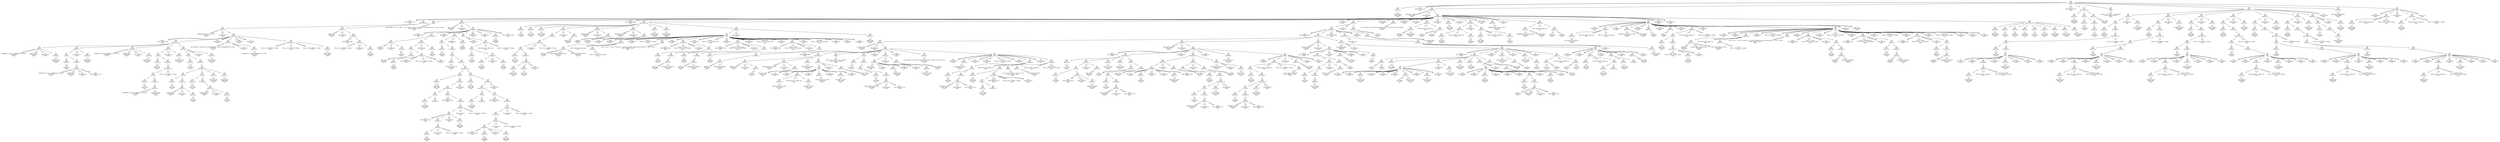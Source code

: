 
digraph astgraph {
  node [shape=none, fontsize=10, fontname="Courier", height=.1];
  ranksep=.3;
  edge [arrowsize=.5]

node0 [ label="stmt\nNone\nStatement" ]
node1 [ label="stmt\nNone\nIdentifier" ]
node2 [ label="#standardsql\nToken.Name\nToken" ]
node3 [ label="WITH\nToken.Keyword.CTE\nToken" ]
node4 [ label="stmt\nNone\nIdentifier" ]
node5 [ label="typentenure_agengender\nToken.Name\nToken" ]
node6 [ label="AS\nToken.Keyword\nToken" ]
node7 [ label="stmt\nNone\nParenthesis" ]
node8 [ label="WITH\nToken.Keyword.CTE\nToken" ]
node9 [ label="stmt\nNone\nIdentifierList" ]
node10 [ label="stmt\nNone\nIdentifier" ]
node11 [ label="engagement_service_euc_daily\nToken.Name\nToken" ]
node12 [ label="AS\nToken.Keyword\nToken" ]
node13 [ label="stmt\nNone\nParenthesis" ]
node14 [ label="SELECT\nToken.Keyword.DML\nToken" ]
node15 [ label="stmt\nNone\nIdentifierList" ]
node16 [ label="stmt\nNone\nIdentifier" ]
node17 [ label="engagement_service_engagementusercredits\nToken.Name\nToken" ]
node18 [ label="payload_uuid\nToken.Name\nToken" ]
node19 [ label="AS\nToken.Keyword\nToken" ]
node20 [ label="stmt\nNone\nIdentifier" ]
node21 [ label="payload_uuid\nToken.Name\nToken" ]
node22 [ label="stmt\nNone\nIdentifier" ]
node23 [ label="stmt\nNone\nFunction" ]
node24 [ label="stmt\nNone\nIdentifier" ]
node25 [ label="CAST\nToken.Name\nToken" ]
node26 [ label="stmt\nNone\nParenthesis" ]
node27 [ label="stmt\nNone\nIdentifier" ]
node28 [ label="engagement_service_engagementusercredits\nToken.Name\nToken" ]
node29 [ label="payload_date\nToken.Name\nToken" ]
node30 [ label="AS\nToken.Keyword\nToken" ]
node31 [ label="DATE\nToken.Name.Builtin\nToken" ]
node32 [ label="AS\nToken.Keyword\nToken" ]
node33 [ label="stmt\nNone\nIdentifier" ]
node34 [ label="payload_date\nToken.Name\nToken" ]
node35 [ label="stmt\nNone\nIdentifier" ]
node36 [ label="engagement_service_engagementusercredits\nToken.Name\nToken" ]
node37 [ label="payload_type\nToken.Name\nToken" ]
node38 [ label="AS\nToken.Keyword\nToken" ]
node39 [ label="stmt\nNone\nIdentifier" ]
node40 [ label="payload_type\nToken.Name\nToken" ]
node41 [ label="stmt\nNone\nIdentifier" ]
node42 [ label="stmt\nNone\nFunction" ]
node43 [ label="stmt\nNone\nIdentifier" ]
node44 [ label="COALESCE\nToken.Name\nToken" ]
node45 [ label="stmt\nNone\nParenthesis" ]
node46 [ label="stmt\nNone\nIdentifierList" ]
node47 [ label="stmt\nNone\nFunction" ]
node48 [ label="stmt\nNone\nIdentifier" ]
node49 [ label="max\nToken.Name\nToken" ]
node50 [ label="stmt\nNone\nParenthesis" ]
node51 [ label="stmt\nNone\nIdentifier" ]
node52 [ label="engagement_service_engagementusercredits\nToken.Name\nToken" ]
node53 [ label="payload_earned\nToken.Name\nToken" ]
node54 [ label="0\nToken.Literal.Number.Integer\nToken" ]
node55 [ label="AS\nToken.Keyword\nToken" ]
node56 [ label="stmt\nNone\nIdentifier" ]
node57 [ label="payload_earned\nToken.Name\nToken" ]
node58 [ label="stmt\nNone\nIdentifier" ]
node59 [ label="stmt\nNone\nFunction" ]
node60 [ label="stmt\nNone\nIdentifier" ]
node61 [ label="concat\nToken.Name\nToken" ]
node62 [ label="stmt\nNone\nParenthesis" ]
node63 [ label="stmt\nNone\nIdentifierList" ]
node64 [ label="stmt\nNone\nFunction" ]
node65 [ label="stmt\nNone\nIdentifier" ]
node66 [ label="cast\nToken.Name\nToken" ]
node67 [ label="stmt\nNone\nParenthesis" ]
node68 [ label="stmt\nNone\nIdentifier" ]
node69 [ label="payload_date\nToken.Name\nToken" ]
node70 [ label="as\nToken.Keyword\nToken" ]
node71 [ label="stmt\nNone\nIdentifier" ]
node72 [ label="string\nToken.Name\nToken" ]
node73 [ label="stmt\nNone\nFunction" ]
node74 [ label="stmt\nNone\nIdentifier" ]
node75 [ label="cast\nToken.Name\nToken" ]
node76 [ label="stmt\nNone\nParenthesis" ]
node77 [ label="stmt\nNone\nIdentifier" ]
node78 [ label="payload_earned\nToken.Name\nToken" ]
node79 [ label="as\nToken.Keyword\nToken" ]
node80 [ label="stmt\nNone\nIdentifier" ]
node81 [ label="string\nToken.Name\nToken" ]
node82 [ label="stmt\nNone\nIdentifier" ]
node83 [ label="payload_type\nToken.Name\nToken" ]
node84 [ label="stmt\nNone\nIdentifier" ]
node85 [ label="payload_uuid\nToken.Name\nToken" ]
node86 [ label="as\nToken.Keyword\nToken" ]
node87 [ label="stmt\nNone\nIdentifier" ]
node88 [ label="avoid_repeats\nToken.Name\nToken" ]
node89 [ label="FROM\nToken.Keyword\nToken" ]
node90 [ label="stmt\nNone\nIdentifier" ]
node91 [ label="`wwi-datalake-1.wwi_events_pond.engagement_service_EngagementUserCredits`\nToken.Name\nToken" ]
node92 [ label="AS\nToken.Keyword\nToken" ]
node93 [ label="stmt\nNone\nIdentifier" ]
node94 [ label="engagement_service_engagementusercredits\nToken.Name\nToken" ]
node95 [ label="GROUP\nToken.Keyword\nToken" ]
node96 [ label="BY\nToken.Keyword\nToken" ]
node97 [ label="stmt\nNone\nIdentifierList" ]
node98 [ label="1\nToken.Literal.Number.Integer\nToken" ]
node99 [ label="2\nToken.Literal.Number.Integer\nToken" ]
node100 [ label="3\nToken.Literal.Number.Integer\nToken" ]
node101 [ label="stmt\nNone\nIdentifier" ]
node102 [ label="avoid_repeats\nToken.Name\nToken" ]
node103 [ label="stmt\nNone\nIdentifier" ]
node104 [ label="weeks_ago\nToken.Name\nToken" ]
node105 [ label="as\nToken.Keyword\nToken" ]
node106 [ label="stmt\nNone\nParenthesis" ]
node107 [ label="select\nToken.Keyword.DML\nToken" ]
node108 [ label="stmt\nNone\nIdentifier" ]
node109 [ label="1\nToken.Literal.Number.Integer\nToken" ]
node110 [ label="as\nToken.Keyword\nToken" ]
node111 [ label="stmt\nNone\nIdentifier" ]
node112 [ label="timelag\nToken.Name\nToken" ]
node113 [ label="stmt\nNone\nComment" ]
node114 [ label="-- ENTER WEEK LAG (>=1) HERE. 1 = the week starting the Sunday preceding the most recent Sunday \nToken.Comment.Single\nToken" ]
node115 [ label="stmt\nNone\nIdentifier" ]
node116 [ label="date_range\nToken.Name\nToken" ]
node117 [ label="as\nToken.Keyword\nToken" ]
node118 [ label="stmt\nNone\nParenthesis" ]
node119 [ label="select\nToken.Keyword.DML\nToken" ]
node120 [ label="stmt\nNone\nIdentifierList" ]
node121 [ label="stmt\nNone\nIdentifier" ]
node122 [ label="thedate\nToken.Name\nToken" ]
node123 [ label="as\nToken.Keyword\nToken" ]
node124 [ label="stmt\nNone\nIdentifier" ]
node125 [ label="day1\nToken.Name\nToken" ]
node126 [ label="stmt\nNone\nIdentifier" ]
node127 [ label="stmt\nNone\nFunction" ]
node128 [ label="stmt\nNone\nIdentifier" ]
node129 [ label="date_add\nToken.Name\nToken" ]
node130 [ label="stmt\nNone\nParenthesis" ]
node131 [ label="stmt\nNone\nIdentifier" ]
node132 [ label="thedate\nToken.Name\nToken" ]
node133 [ label="interval\nToken.Name.Builtin\nToken" ]
node134 [ label="6\nToken.Literal.Number.Integer\nToken" ]
node135 [ label="day\nToken.Keyword\nToken" ]
node136 [ label="as\nToken.Keyword\nToken" ]
node137 [ label="stmt\nNone\nIdentifier" ]
node138 [ label="day7\nToken.Name\nToken" ]
node139 [ label="from\nToken.Keyword\nToken" ]
node140 [ label="stmt\nNone\nIdentifier" ]
node141 [ label="stmt\nNone\nFunction" ]
node142 [ label="stmt\nNone\nIdentifier" ]
node143 [ label="unnest\nToken.Name\nToken" ]
node144 [ label="stmt\nNone\nParenthesis" ]
node145 [ label="stmt\nNone\nFunction" ]
node146 [ label="stmt\nNone\nIdentifier" ]
node147 [ label="generate_date_array\nToken.Name\nToken" ]
node148 [ label="stmt\nNone\nParenthesis" ]
node149 [ label="stmt\nNone\nIdentifierList" ]
node150 [ label="stmt\nNone\nFunction" ]
node151 [ label="stmt\nNone\nIdentifier" ]
node152 [ label="DATE_SUB\nToken.Name\nToken" ]
node153 [ label="stmt\nNone\nParenthesis" ]
node154 [ label="stmt\nNone\nIdentifierList" ]
node155 [ label="stmt\nNone\nFunction" ]
node156 [ label="stmt\nNone\nIdentifier" ]
node157 [ label="current_date\nToken.Name\nToken" ]
node158 [ label="stmt\nNone\nParenthesis" ]
node159 [ label="stmt\nNone\nFunction" ]
node160 [ label="interval\nToken.Name.Builtin\nToken" ]
node161 [ label="stmt\nNone\nParenthesis" ]
node162 [ label="stmt\nNone\nOperation" ]
node163 [ label="stmt\nNone\nParenthesis" ]
node164 [ label="select\nToken.Keyword.DML\nToken" ]
node165 [ label="stmt\nNone\nParenthesis" ]
node166 [ label="stmt\nNone\nOperation" ]
node167 [ label="stmt\nNone\nIdentifier" ]
node168 [ label="timelag\nToken.Name\nToken" ]
node169 [ label="+\nToken.Operator\nToken" ]
node170 [ label="1\nToken.Literal.Number.Integer\nToken" ]
node171 [ label="from\nToken.Keyword\nToken" ]
node172 [ label="stmt\nNone\nIdentifier" ]
node173 [ label="weeks_ago\nToken.Name\nToken" ]
node174 [ label="*\nToken.Operator\nToken" ]
node175 [ label="7\nToken.Literal.Number.Integer\nToken" ]
node176 [ label="day\nToken.Keyword\nToken" ]
node177 [ label="stmt\nNone\nFunction" ]
node178 [ label="stmt\nNone\nIdentifier" ]
node179 [ label="DATE_SUB\nToken.Name\nToken" ]
node180 [ label="stmt\nNone\nParenthesis" ]
node181 [ label="stmt\nNone\nIdentifierList" ]
node182 [ label="stmt\nNone\nFunction" ]
node183 [ label="stmt\nNone\nIdentifier" ]
node184 [ label="current_date\nToken.Name\nToken" ]
node185 [ label="stmt\nNone\nParenthesis" ]
node186 [ label="stmt\nNone\nFunction" ]
node187 [ label="interval\nToken.Name.Builtin\nToken" ]
node188 [ label="stmt\nNone\nParenthesis" ]
node189 [ label="stmt\nNone\nOperation" ]
node190 [ label="stmt\nNone\nParenthesis" ]
node191 [ label="stmt\nNone\nOperation" ]
node192 [ label="stmt\nNone\nParenthesis" ]
node193 [ label="select\nToken.Keyword.DML\nToken" ]
node194 [ label="stmt\nNone\nIdentifier" ]
node195 [ label="timelag\nToken.Name\nToken" ]
node196 [ label="from\nToken.Keyword\nToken" ]
node197 [ label="stmt\nNone\nIdentifier" ]
node198 [ label="weeks_ago\nToken.Name\nToken" ]
node199 [ label="*\nToken.Operator\nToken" ]
node200 [ label="7\nToken.Literal.Number.Integer\nToken" ]
node201 [ label="+\nToken.Operator\nToken" ]
node202 [ label="1\nToken.Literal.Number.Integer\nToken" ]
node203 [ label="day\nToken.Keyword\nToken" ]
node204 [ label="as\nToken.Keyword\nToken" ]
node205 [ label="stmt\nNone\nIdentifier" ]
node206 [ label="thedate\nToken.Name\nToken" ]
node207 [ label="stmt\nNone\nWhere" ]
node208 [ label="where\nToken.Keyword\nToken" ]
node209 [ label="stmt\nNone\nComparison" ]
node210 [ label="stmt\nNone\nFunction" ]
node211 [ label="stmt\nNone\nIdentifier" ]
node212 [ label="extract\nToken.Name\nToken" ]
node213 [ label="stmt\nNone\nParenthesis" ]
node214 [ label="stmt\nNone\nIdentifier" ]
node215 [ label="dayofweek\nToken.Name\nToken" ]
node216 [ label="from\nToken.Keyword\nToken" ]
node217 [ label="stmt\nNone\nIdentifier" ]
node218 [ label="thedate\nToken.Name\nToken" ]
node219 [ label="=\nToken.Operator.Comparison\nToken" ]
node220 [ label="1\nToken.Literal.Number.Integer\nToken" ]
node221 [ label="ORDER\nToken.Keyword\nToken" ]
node222 [ label="BY\nToken.Keyword\nToken" ]
node223 [ label="stmt\nNone\nIdentifier" ]
node224 [ label="thedate\nToken.Name\nToken" ]
node225 [ label="asc\nToken.Keyword.Order\nToken" ]
node226 [ label="SELECT\nToken.Keyword.DML\nToken" ]
node227 [ label="stmt\nNone\nIdentifierList" ]
node228 [ label="stmt\nNone\nIdentifier" ]
node229 [ label="uuid\nToken.Name\nToken" ]
node230 [ label="stmt\nNone\nIdentifier" ]
node231 [ label="start_date\nToken.Name\nToken" ]
node232 [ label="stmt\nNone\nIdentifier" ]
node233 [ label="payload_date\nToken.Name\nToken" ]
node234 [ label="stmt\nNone\nIdentifier" ]
node235 [ label="stmt\nNone\nParenthesis" ]
node236 [ label="stmt\nNone\nOperation" ]
node237 [ label="stmt\nNone\nFunction" ]
node238 [ label="stmt\nNone\nIdentifier" ]
node239 [ label="date_diff\nToken.Name\nToken" ]
node240 [ label="stmt\nNone\nParenthesis" ]
node241 [ label="stmt\nNone\nIdentifierList" ]
node242 [ label="stmt\nNone\nIdentifier" ]
node243 [ label="payload_date\nToken.Name\nToken" ]
node244 [ label="stmt\nNone\nIdentifier" ]
node245 [ label="start_date\nToken.Name\nToken" ]
node246 [ label="day\nToken.Keyword\nToken" ]
node247 [ label="+\nToken.Operator\nToken" ]
node248 [ label="1\nToken.Literal.Number.Integer\nToken" ]
node249 [ label="as\nToken.Keyword\nToken" ]
node250 [ label="stmt\nNone\nIdentifier" ]
node251 [ label="tenure_day\nToken.Name\nToken" ]
node252 [ label="stmt\nNone\nIdentifier" ]
node253 [ label="payload_gender\nToken.Name\nToken" ]
node254 [ label="as\nToken.Keyword\nToken" ]
node255 [ label="stmt\nNone\nIdentifier" ]
node256 [ label="gender\nToken.Name\nToken" ]
node257 [ label="stmt\nNone\nIdentifier" ]
node258 [ label="payload_birthYear\nToken.Name\nToken" ]
node259 [ label="as\nToken.Keyword\nToken" ]
node260 [ label="stmt\nNone\nIdentifier" ]
node261 [ label="birthyear\nToken.Name\nToken" ]
node262 [ label="stmt\nNone\nIdentifier" ]
node263 [ label="payload_type\nToken.Name\nToken" ]
node264 [ label="stmt\nNone\nIdentifier" ]
node265 [ label="payload_earned\nToken.Name\nToken" ]
node266 [ label="stmt\nNone\nIdentifier" ]
node267 [ label="stmt\nNone\nCase" ]
node268 [ label="case\nToken.Keyword\nToken" ]
node269 [ label="WHEN\nToken.Keyword\nToken" ]
node270 [ label="stmt\nNone\nComparison" ]
node271 [ label="stmt\nNone\nIdentifier" ]
node272 [ label="snapshot\nToken.Name\nToken" ]
node273 [ label="payload_additionalSettings\nToken.Name\nToken" ]
node274 [ label="classicSettingsIsFranFlag\nToken.Name\nToken" ]
node275 [ label="=\nToken.Operator.Comparison\nToken" ]
node276 [ label="stmt\nNone\nIdentifier" ]
node277 [ label="'True'\nToken.Literal.String.Symbol\nToken" ]
node278 [ label="THEN\nToken.Keyword\nToken" ]
node279 [ label="'Online'\nToken.Literal.String.Single\nToken" ]
node280 [ label="stmt\nNone\nComment" ]
node281 [ label="-- when (select 'classic-coaching' in unnest(snapshot.payload_entitlements)) then 'Online' \nToken.Comment.Single\nToken" ]
node282 [ label="when\nToken.Keyword\nToken" ]
node283 [ label="stmt\nNone\nParenthesis" ]
node284 [ label="select\nToken.Keyword.DML\nToken" ]
node285 [ label="'classic-online'\nToken.Literal.String.Single\nToken" ]
node286 [ label="in\nToken.Keyword\nToken" ]
node287 [ label="stmt\nNone\nFunction" ]
node288 [ label="stmt\nNone\nIdentifier" ]
node289 [ label="unnest\nToken.Name\nToken" ]
node290 [ label="stmt\nNone\nParenthesis" ]
node291 [ label="stmt\nNone\nIdentifier" ]
node292 [ label="snapshot\nToken.Name\nToken" ]
node293 [ label="payload_entitlements\nToken.Name\nToken" ]
node294 [ label="then\nToken.Keyword\nToken" ]
node295 [ label="'Online'\nToken.Literal.String.Single\nToken" ]
node296 [ label="when\nToken.Keyword\nToken" ]
node297 [ label="stmt\nNone\nParenthesis" ]
node298 [ label="select\nToken.Keyword.DML\nToken" ]
node299 [ label="'classic-monthly_pass'\nToken.Literal.String.Single\nToken" ]
node300 [ label="in\nToken.Keyword\nToken" ]
node301 [ label="stmt\nNone\nFunction" ]
node302 [ label="stmt\nNone\nIdentifier" ]
node303 [ label="unnest\nToken.Name\nToken" ]
node304 [ label="stmt\nNone\nParenthesis" ]
node305 [ label="stmt\nNone\nIdentifier" ]
node306 [ label="snapshot\nToken.Name\nToken" ]
node307 [ label="payload_entitlements\nToken.Name\nToken" ]
node308 [ label="then\nToken.Keyword\nToken" ]
node309 [ label="'Meetings'\nToken.Literal.String.Single\nToken" ]
node310 [ label="when\nToken.Keyword\nToken" ]
node311 [ label="stmt\nNone\nParenthesis" ]
node312 [ label="select\nToken.Keyword.DML\nToken" ]
node313 [ label="'classic-etools'\nToken.Literal.String.Single\nToken" ]
node314 [ label="in\nToken.Keyword\nToken" ]
node315 [ label="stmt\nNone\nFunction" ]
node316 [ label="stmt\nNone\nIdentifier" ]
node317 [ label="unnest\nToken.Name\nToken" ]
node318 [ label="stmt\nNone\nParenthesis" ]
node319 [ label="stmt\nNone\nIdentifier" ]
node320 [ label="snapshot\nToken.Name\nToken" ]
node321 [ label="payload_entitlements\nToken.Name\nToken" ]
node322 [ label="then\nToken.Keyword\nToken" ]
node323 [ label="'Meetings'\nToken.Literal.String.Single\nToken" ]
node324 [ label="else\nToken.Keyword\nToken" ]
node325 [ label="Null\nToken.Keyword\nToken" ]
node326 [ label="end\nToken.Keyword\nToken" ]
node327 [ label="AS\nToken.Keyword\nToken" ]
node328 [ label="stmt\nNone\nIdentifier" ]
node329 [ label="MemberType\nToken.Name\nToken" ]
node330 [ label="from\nToken.Keyword\nToken" ]
node331 [ label="stmt\nNone\nIdentifier" ]
node332 [ label="stmt\nNone\nParenthesis" ]
node333 [ label="with\nToken.Keyword.CTE\nToken" ]
node334 [ label="stmt\nNone\nIdentifierList" ]
node335 [ label="stmt\nNone\nIdentifier" ]
node336 [ label="all_previous_trx\nToken.Name\nToken" ]
node337 [ label="as\nToken.Keyword\nToken" ]
node338 [ label="stmt\nNone\nParenthesis" ]
node339 [ label="SELECT\nToken.Keyword.DML\nToken" ]
node340 [ label="stmt\nNone\nIdentifierList" ]
node341 [ label="stmt\nNone\nIdentifier" ]
node342 [ label="payload_uuid\nToken.Name\nToken" ]
node343 [ label="as\nToken.Keyword\nToken" ]
node344 [ label="stmt\nNone\nIdentifier" ]
node345 [ label="uuid\nToken.Name\nToken" ]
node346 [ label="stmt\nNone\nIdentifier" ]
node347 [ label="payload_next_bill_date\nToken.Name\nToken" ]
node348 [ label="as\nToken.Keyword\nToken" ]
node349 [ label="stmt\nNone\nIdentifier" ]
node350 [ label="next_bill_date\nToken.Name\nToken" ]
node351 [ label="stmt\nNone\nIdentifier" ]
node352 [ label="payload_description\nToken.Name\nToken" ]
node353 [ label="stmt\nNone\nIdentifier" ]
node354 [ label="stmt\nNone\nCase" ]
node355 [ label="case\nToken.Keyword\nToken" ]
node356 [ label="when\nToken.Keyword\nToken" ]
node357 [ label="stmt\nNone\nComparison" ]
node358 [ label="stmt\nNone\nIdentifier" ]
node359 [ label="payload_next_bill_date\nToken.Name\nToken" ]
node360 [ label="<\nToken.Operator.Comparison\nToken" ]
node361 [ label="stmt\nNone\nIdentifier" ]
node362 [ label="payload_trx_date\nToken.Name\nToken" ]
node363 [ label="then\nToken.Keyword\nToken" ]
node364 [ label="stmt\nNone\nIdentifier" ]
node365 [ label="payload_next_bill_date\nToken.Name\nToken" ]
node366 [ label="else\nToken.Keyword\nToken" ]
node367 [ label="stmt\nNone\nIdentifier" ]
node368 [ label="payload_trx_date\nToken.Name\nToken" ]
node369 [ label="end\nToken.Keyword\nToken" ]
node370 [ label="as\nToken.Keyword\nToken" ]
node371 [ label="stmt\nNone\nIdentifier" ]
node372 [ label="payload_trx_date\nToken.Name\nToken" ]
node373 [ label="stmt\nNone\nComment" ]
node374 [ label="--takes into account late payments \nToken.Comment.Single\nToken" ]
node375 [ label="stmt\nNone\nFunction" ]
node376 [ label="stmt\nNone\nIdentifier" ]
node377 [ label="lag\nToken.Name\nToken" ]
node378 [ label="stmt\nNone\nParenthesis" ]
node379 [ label="stmt\nNone\nFunction" ]
node380 [ label="stmt\nNone\nIdentifier" ]
node381 [ label="cast\nToken.Name\nToken" ]
node382 [ label="stmt\nNone\nParenthesis" ]
node383 [ label="stmt\nNone\nIdentifier" ]
node384 [ label="payload_next_bill_date\nToken.Name\nToken" ]
node385 [ label="as\nToken.Keyword\nToken" ]
node386 [ label="date\nToken.Name.Builtin\nToken" ]
node387 [ label="over\nToken.Keyword\nToken" ]
node388 [ label="stmt\nNone\nIdentifier" ]
node389 [ label="stmt\nNone\nParenthesis" ]
node390 [ label="partition\nToken.Keyword\nToken" ]
node391 [ label="by\nToken.Keyword\nToken" ]
node392 [ label="stmt\nNone\nIdentifier" ]
node393 [ label="payload_uuid\nToken.Name\nToken" ]
node394 [ label="order\nToken.Keyword\nToken" ]
node395 [ label="by\nToken.Keyword\nToken" ]
node396 [ label="stmt\nNone\nIdentifier" ]
node397 [ label="payload_trx_date\nToken.Name\nToken" ]
node398 [ label="as\nToken.Keyword\nToken" ]
node399 [ label="stmt\nNone\nIdentifier" ]
node400 [ label="prev_end_date\nToken.Name\nToken" ]
node401 [ label="FROM\nToken.Keyword\nToken" ]
node402 [ label="stmt\nNone\nIdentifier" ]
node403 [ label="`wwi-datalake-1.wwi_events_pond.dotcom_Xxar_Transaction_Interface_H`\nToken.Name\nToken" ]
node404 [ label="stmt\nNone\nWhere" ]
node405 [ label="WHERE\nToken.Keyword\nToken" ]
node406 [ label="stmt\nNone\nIdentifier" ]
node407 [ label="payload_description\nToken.Name\nToken" ]
node408 [ label="NOT\nToken.Keyword\nToken" ]
node409 [ label="LIKE\nToken.Keyword\nToken" ]
node410 [ label="'%emo%'\nToken.Literal.String.Single\nToken" ]
node411 [ label="AND\nToken.Keyword\nToken" ]
node412 [ label="stmt\nNone\nComparison" ]
node413 [ label="stmt\nNone\nFunction" ]
node414 [ label="stmt\nNone\nIdentifier" ]
node415 [ label="cast\nToken.Name\nToken" ]
node416 [ label="stmt\nNone\nParenthesis" ]
node417 [ label="stmt\nNone\nIdentifier" ]
node418 [ label="payload_trx_date\nToken.Name\nToken" ]
node419 [ label="as\nToken.Keyword\nToken" ]
node420 [ label="DATE\nToken.Name.Builtin\nToken" ]
node421 [ label=">\nToken.Operator.Comparison\nToken" ]
node422 [ label="stmt\nNone\nFunction" ]
node423 [ label="stmt\nNone\nIdentifier" ]
node424 [ label="date_sub\nToken.Name\nToken" ]
node425 [ label="stmt\nNone\nParenthesis" ]
node426 [ label="stmt\nNone\nFunction" ]
node427 [ label="stmt\nNone\nIdentifier" ]
node428 [ label="current_date\nToken.Name\nToken" ]
node429 [ label="stmt\nNone\nParenthesis" ]
node430 [ label="interval\nToken.Name.Builtin\nToken" ]
node431 [ label="5\nToken.Literal.Number.Integer\nToken" ]
node432 [ label="year\nToken.Keyword\nToken" ]
node433 [ label="stmt\nNone\nComment" ]
node434 [ label="-- set min start date; could use '10' \nToken.Comment.Single\nToken" ]
node435 [ label="AND\nToken.Keyword\nToken" ]
node436 [ label="stmt\nNone\nComparison" ]
node437 [ label="stmt\nNone\nIdentifier" ]
node438 [ label="payload_description\nToken.Name\nToken" ]
node439 [ label="!=\nToken.Operator.Comparison\nToken" ]
node440 [ label="'Set Up Fee'\nToken.Literal.String.Single\nToken" ]
node441 [ label="stmt\nNone\nIdentifier" ]
node442 [ label="subscription_dates\nToken.Name\nToken" ]
node443 [ label="as\nToken.Keyword\nToken" ]
node444 [ label="stmt\nNone\nParenthesis" ]
node445 [ label="SELECT\nToken.Keyword.DML\nToken" ]
node446 [ label="stmt\nNone\nIdentifierList" ]
node447 [ label="stmt\nNone\nIdentifier" ]
node448 [ label="uuid\nToken.Name\nToken" ]
node449 [ label="stmt\nNone\nIdentifier" ]
node450 [ label="stmt\nNone\nFunction" ]
node451 [ label="stmt\nNone\nIdentifier" ]
node452 [ label="extract\nToken.Name\nToken" ]
node453 [ label="stmt\nNone\nParenthesis" ]
node454 [ label="date\nToken.Name.Builtin\nToken" ]
node455 [ label="from\nToken.Keyword\nToken" ]
node456 [ label="stmt\nNone\nIdentifier" ]
node457 [ label="payload_trx_date\nToken.Name\nToken" ]
node458 [ label="as\nToken.Keyword\nToken" ]
node459 [ label="stmt\nNone\nIdentifier" ]
node460 [ label="start_date\nToken.Name\nToken" ]
node461 [ label="stmt\nNone\nIdentifier" ]
node462 [ label="next_bill_date\nToken.Name\nToken" ]
node463 [ label="stmt\nNone\nIdentifier" ]
node464 [ label="prev_end_date\nToken.Name\nToken" ]
node465 [ label="stmt\nNone\nFunction" ]
node466 [ label="stmt\nNone\nIdentifier" ]
node467 [ label="lag\nToken.Name\nToken" ]
node468 [ label="stmt\nNone\nParenthesis" ]
node469 [ label="stmt\nNone\nFunction" ]
node470 [ label="stmt\nNone\nIdentifier" ]
node471 [ label="cast\nToken.Name\nToken" ]
node472 [ label="stmt\nNone\nParenthesis" ]
node473 [ label="stmt\nNone\nIdentifier" ]
node474 [ label="prev_end_date\nToken.Name\nToken" ]
node475 [ label="as\nToken.Keyword\nToken" ]
node476 [ label="date\nToken.Name.Builtin\nToken" ]
node477 [ label="over\nToken.Keyword\nToken" ]
node478 [ label="stmt\nNone\nIdentifierList" ]
node479 [ label="stmt\nNone\nIdentifier" ]
node480 [ label="stmt\nNone\nParenthesis" ]
node481 [ label="partition\nToken.Keyword\nToken" ]
node482 [ label="by\nToken.Keyword\nToken" ]
node483 [ label="stmt\nNone\nIdentifier" ]
node484 [ label="uuid\nToken.Name\nToken" ]
node485 [ label="order\nToken.Keyword\nToken" ]
node486 [ label="by\nToken.Keyword\nToken" ]
node487 [ label="stmt\nNone\nIdentifier" ]
node488 [ label="payload_trx_date\nToken.Name\nToken" ]
node489 [ label="desc\nToken.Keyword.Order\nToken" ]
node490 [ label="as\nToken.Keyword\nToken" ]
node491 [ label="stmt\nNone\nIdentifier" ]
node492 [ label="end_date\nToken.Name\nToken" ]
node493 [ label="stmt\nNone\nIdentifier" ]
node494 [ label="stmt\nNone\nFunction" ]
node495 [ label="stmt\nNone\nIdentifier" ]
node496 [ label="DATE_DIFF\nToken.Name\nToken" ]
node497 [ label="stmt\nNone\nParenthesis" ]
node498 [ label="stmt\nNone\nIdentifierList" ]
node499 [ label="stmt\nNone\nFunction" ]
node500 [ label="stmt\nNone\nIdentifier" ]
node501 [ label="cast\nToken.Name\nToken" ]
node502 [ label="stmt\nNone\nParenthesis" ]
node503 [ label="stmt\nNone\nIdentifier" ]
node504 [ label="payload_trx_date\nToken.Name\nToken" ]
node505 [ label="as\nToken.Keyword\nToken" ]
node506 [ label="date\nToken.Name.Builtin\nToken" ]
node507 [ label="stmt\nNone\nIdentifier" ]
node508 [ label="prev_end_date\nToken.Name\nToken" ]
node509 [ label="DAY\nToken.Keyword\nToken" ]
node510 [ label="as\nToken.Keyword\nToken" ]
node511 [ label="stmt\nNone\nIdentifier" ]
node512 [ label="days_lapsed\nToken.Name\nToken" ]
node513 [ label="stmt\nNone\nIdentifier" ]
node514 [ label="payload_description\nToken.Name\nToken" ]
node515 [ label="as\nToken.Keyword\nToken" ]
node516 [ label="stmt\nNone\nIdentifier" ]
node517 [ label="description\nToken.Name\nToken" ]
node518 [ label="from\nToken.Keyword\nToken" ]
node519 [ label="stmt\nNone\nIdentifier" ]
node520 [ label="all_previous_trx\nToken.Name\nToken" ]
node521 [ label="stmt\nNone\nWhere" ]
node522 [ label="WHERE\nToken.Keyword\nToken" ]
node523 [ label="stmt\nNone\nComparison" ]
node524 [ label="stmt\nNone\nFunction" ]
node525 [ label="stmt\nNone\nIdentifier" ]
node526 [ label="DATE_DIFF\nToken.Name\nToken" ]
node527 [ label="stmt\nNone\nParenthesis" ]
node528 [ label="stmt\nNone\nIdentifierList" ]
node529 [ label="stmt\nNone\nFunction" ]
node530 [ label="stmt\nNone\nIdentifier" ]
node531 [ label="cast\nToken.Name\nToken" ]
node532 [ label="stmt\nNone\nParenthesis" ]
node533 [ label="stmt\nNone\nIdentifier" ]
node534 [ label="payload_trx_date\nToken.Name\nToken" ]
node535 [ label="as\nToken.Keyword\nToken" ]
node536 [ label="date\nToken.Name.Builtin\nToken" ]
node537 [ label="stmt\nNone\nIdentifier" ]
node538 [ label="prev_end_date\nToken.Name\nToken" ]
node539 [ label="DAY\nToken.Keyword\nToken" ]
node540 [ label=">\nToken.Operator.Comparison\nToken" ]
node541 [ label="14\nToken.Literal.Number.Integer\nToken" ]
node542 [ label="stmt\nNone\nComment" ]
node543 [ label="-- {churn_days_threshold} \nToken.Comment.Single\nToken" ]
node544 [ label="or\nToken.Keyword\nToken" ]
node545 [ label="stmt\nNone\nIdentifier" ]
node546 [ label="prev_end_date\nToken.Name\nToken" ]
node547 [ label="is\nToken.Keyword\nToken" ]
node548 [ label="NULL\nToken.Keyword\nToken" ]
node549 [ label="stmt\nNone\nIdentifier" ]
node550 [ label="max_bill_table\nToken.Name\nToken" ]
node551 [ label="as\nToken.Keyword\nToken" ]
node552 [ label="stmt\nNone\nParenthesis" ]
node553 [ label="SELECT\nToken.Keyword.DML\nToken" ]
node554 [ label="stmt\nNone\nIdentifierList" ]
node555 [ label="stmt\nNone\nIdentifier" ]
node556 [ label="stmt\nNone\nFunction" ]
node557 [ label="stmt\nNone\nIdentifier" ]
node558 [ label="max\nToken.Name\nToken" ]
node559 [ label="stmt\nNone\nParenthesis" ]
node560 [ label="stmt\nNone\nIdentifier" ]
node561 [ label="next_bill_date\nToken.Name\nToken" ]
node562 [ label="as\nToken.Keyword\nToken" ]
node563 [ label="stmt\nNone\nIdentifier" ]
node564 [ label="max_bill_date\nToken.Name\nToken" ]
node565 [ label="stmt\nNone\nIdentifier" ]
node566 [ label="uuid\nToken.Name\nToken" ]
node567 [ label="from\nToken.Keyword\nToken" ]
node568 [ label="stmt\nNone\nIdentifier" ]
node569 [ label="all_previous_trx\nToken.Name\nToken" ]
node570 [ label="group\nToken.Keyword\nToken" ]
node571 [ label="by\nToken.Keyword\nToken" ]
node572 [ label="stmt\nNone\nIdentifier" ]
node573 [ label="uuid\nToken.Name\nToken" ]
node574 [ label="stmt\nNone\nIdentifier" ]
node575 [ label="max_subbed_table\nToken.Name\nToken" ]
node576 [ label="as\nToken.Keyword\nToken" ]
node577 [ label="stmt\nNone\nParenthesis" ]
node578 [ label="SELECT\nToken.Keyword.DML\nToken" ]
node579 [ label="stmt\nNone\nIdentifierList" ]
node580 [ label="stmt\nNone\nIdentifier" ]
node581 [ label="sd\nToken.Name\nToken" ]
node582 [ label="uuid\nToken.Name\nToken" ]
node583 [ label="stmt\nNone\nIdentifier" ]
node584 [ label="start_date\nToken.Name\nToken" ]
node585 [ label="stmt\nNone\nIdentifier" ]
node586 [ label="stmt\nNone\nCase" ]
node587 [ label="case\nToken.Keyword\nToken" ]
node588 [ label="when\nToken.Keyword\nToken" ]
node589 [ label="stmt\nNone\nIdentifier" ]
node590 [ label="next_bill_date\nToken.Name\nToken" ]
node591 [ label="is\nToken.Keyword\nToken" ]
node592 [ label="null\nToken.Keyword\nToken" ]
node593 [ label="then\nToken.Keyword\nToken" ]
node594 [ label="stmt\nNone\nIdentifier" ]
node595 [ label="mbt\nToken.Name\nToken" ]
node596 [ label="max_bill_date\nToken.Name\nToken" ]
node597 [ label="else\nToken.Keyword\nToken" ]
node598 [ label="stmt\nNone\nIdentifier" ]
node599 [ label="next_bill_date\nToken.Name\nToken" ]
node600 [ label="end\nToken.Keyword\nToken" ]
node601 [ label="as\nToken.Keyword\nToken" ]
node602 [ label="stmt\nNone\nIdentifier" ]
node603 [ label="next_bill_date\nToken.Name\nToken" ]
node604 [ label="stmt\nNone\nIdentifier" ]
node605 [ label="prev_end_date\nToken.Name\nToken" ]
node606 [ label="stmt\nNone\nIdentifier" ]
node607 [ label="description\nToken.Name\nToken" ]
node608 [ label="stmt\nNone\nIdentifier" ]
node609 [ label="stmt\nNone\nCase" ]
node610 [ label="case\nToken.Keyword\nToken" ]
node611 [ label="when\nToken.Keyword\nToken" ]
node612 [ label="stmt\nNone\nIdentifier" ]
node613 [ label="end_date\nToken.Name\nToken" ]
node614 [ label="is\nToken.Keyword\nToken" ]
node615 [ label="null\nToken.Keyword\nToken" ]
node616 [ label="then\nToken.Keyword\nToken" ]
node617 [ label="stmt\nNone\nFunction" ]
node618 [ label="stmt\nNone\nIdentifier" ]
node619 [ label="CAST\nToken.Name\nToken" ]
node620 [ label="stmt\nNone\nParenthesis" ]
node621 [ label="stmt\nNone\nIdentifier" ]
node622 [ label="mbt\nToken.Name\nToken" ]
node623 [ label="max_bill_date\nToken.Name\nToken" ]
node624 [ label="as\nToken.Keyword\nToken" ]
node625 [ label="DATE\nToken.Name.Builtin\nToken" ]
node626 [ label="else\nToken.Keyword\nToken" ]
node627 [ label="stmt\nNone\nIdentifier" ]
node628 [ label="end_date\nToken.Name\nToken" ]
node629 [ label="end\nToken.Keyword\nToken" ]
node630 [ label="as\nToken.Keyword\nToken" ]
node631 [ label="stmt\nNone\nIdentifier" ]
node632 [ label="end_date\nToken.Name\nToken" ]
node633 [ label="stmt\nNone\nIdentifier" ]
node634 [ label="days_lapsed\nToken.Name\nToken" ]
node635 [ label="FROM\nToken.Keyword\nToken" ]
node636 [ label="stmt\nNone\nIdentifier" ]
node637 [ label="subscription_dates\nToken.Name\nToken" ]
node638 [ label="stmt\nNone\nIdentifier" ]
node639 [ label="sd\nToken.Name\nToken" ]
node640 [ label="join\nToken.Keyword\nToken" ]
node641 [ label="stmt\nNone\nIdentifier" ]
node642 [ label="max_bill_table\nToken.Name\nToken" ]
node643 [ label="stmt\nNone\nIdentifier" ]
node644 [ label="mbt\nToken.Name\nToken" ]
node645 [ label="on\nToken.Keyword\nToken" ]
node646 [ label="stmt\nNone\nComparison" ]
node647 [ label="stmt\nNone\nIdentifier" ]
node648 [ label="sd\nToken.Name\nToken" ]
node649 [ label="uuid\nToken.Name\nToken" ]
node650 [ label="=\nToken.Operator.Comparison\nToken" ]
node651 [ label="stmt\nNone\nIdentifier" ]
node652 [ label="mbt\nToken.Name\nToken" ]
node653 [ label="uuid\nToken.Name\nToken" ]
node654 [ label="SELECT\nToken.Keyword.DML\nToken" ]
node655 [ label="stmt\nNone\nIdentifierList" ]
node656 [ label="*\nToken.Wildcard\nToken" ]
node657 [ label="stmt\nNone\nIdentifier" ]
node658 [ label="stmt\nNone\nCase" ]
node659 [ label="case\nToken.Keyword\nToken" ]
node660 [ label="when\nToken.Keyword\nToken" ]
node661 [ label="stmt\nNone\nComparison" ]
node662 [ label="stmt\nNone\nIdentifier" ]
node663 [ label="end_date\nToken.Name\nToken" ]
node664 [ label=">\nToken.Operator.Comparison\nToken" ]
node665 [ label="stmt\nNone\nFunction" ]
node666 [ label="stmt\nNone\nIdentifier" ]
node667 [ label="current_date\nToken.Name\nToken" ]
node668 [ label="stmt\nNone\nParenthesis" ]
node669 [ label="then\nToken.Keyword\nToken" ]
node670 [ label="stmt\nNone\nFunction" ]
node671 [ label="stmt\nNone\nIdentifier" ]
node672 [ label="current_date\nToken.Name\nToken" ]
node673 [ label="stmt\nNone\nParenthesis" ]
node674 [ label="else\nToken.Keyword\nToken" ]
node675 [ label="stmt\nNone\nIdentifier" ]
node676 [ label="end_date\nToken.Name\nToken" ]
node677 [ label="end\nToken.Keyword\nToken" ]
node678 [ label="as\nToken.Keyword\nToken" ]
node679 [ label="stmt\nNone\nIdentifier" ]
node680 [ label="tracked_for_date\nToken.Name\nToken" ]
node681 [ label="FROM\nToken.Keyword\nToken" ]
node682 [ label="stmt\nNone\nIdentifier" ]
node683 [ label="max_subbed_table\nToken.Name\nToken" ]
node684 [ label="as\nToken.Keyword\nToken" ]
node685 [ label="stmt\nNone\nIdentifier" ]
node686 [ label="xxar\nToken.Name\nToken" ]
node687 [ label="left join\nToken.Keyword\nToken" ]
node688 [ label="stmt\nNone\nIdentifier" ]
node689 [ label="`wwi-datalake-1.wwi_snapshot_pond.cde_profile_service_ProfileSnapshot`\nToken.Name\nToken" ]
node690 [ label="snapshot\nToken.Keyword\nToken" ]
node691 [ label="on\nToken.Keyword\nToken" ]
node692 [ label="stmt\nNone\nComparison" ]
node693 [ label="stmt\nNone\nIdentifier" ]
node694 [ label="snapshot\nToken.Name\nToken" ]
node695 [ label="payload_userId\nToken.Name\nToken" ]
node696 [ label="=\nToken.Operator.Comparison\nToken" ]
node697 [ label="stmt\nNone\nIdentifier" ]
node698 [ label="xxar\nToken.Name\nToken" ]
node699 [ label="uuid\nToken.Name\nToken" ]
node700 [ label="join\nToken.Keyword\nToken" ]
node701 [ label="stmt\nNone\nIdentifier" ]
node702 [ label="date_range\nToken.Name\nToken" ]
node703 [ label="on\nToken.Keyword\nToken" ]
node704 [ label="stmt\nNone\nParenthesis" ]
node705 [ label="stmt\nNone\nComparison" ]
node706 [ label="stmt\nNone\nIdentifier" ]
node707 [ label="end_date\nToken.Name\nToken" ]
node708 [ label=">=\nToken.Operator.Comparison\nToken" ]
node709 [ label="stmt\nNone\nIdentifier" ]
node710 [ label="day1\nToken.Name\nToken" ]
node711 [ label="and\nToken.Keyword\nToken" ]
node712 [ label="stmt\nNone\nComparison" ]
node713 [ label="stmt\nNone\nIdentifier" ]
node714 [ label="start_date\nToken.Name\nToken" ]
node715 [ label="<=\nToken.Operator.Comparison\nToken" ]
node716 [ label="stmt\nNone\nIdentifier" ]
node717 [ label="day7\nToken.Name\nToken" ]
node718 [ label="left join\nToken.Keyword\nToken" ]
node719 [ label="stmt\nNone\nIdentifier" ]
node720 [ label="engagement_service_euc_daily\nToken.Name\nToken" ]
node721 [ label="on\nToken.Keyword\nToken" ]
node722 [ label="stmt\nNone\nComparison" ]
node723 [ label="stmt\nNone\nIdentifier" ]
node724 [ label="engagement_service_euc_daily\nToken.Name\nToken" ]
node725 [ label="payload_uuid\nToken.Name\nToken" ]
node726 [ label="=\nToken.Operator.Comparison\nToken" ]
node727 [ label="stmt\nNone\nIdentifier" ]
node728 [ label="xxar\nToken.Name\nToken" ]
node729 [ label="uuid\nToken.Name\nToken" ]
node730 [ label="stmt\nNone\nWhere" ]
node731 [ label="where\nToken.Keyword\nToken" ]
node732 [ label="stmt\nNone\nComparison" ]
node733 [ label="stmt\nNone\nIdentifier" ]
node734 [ label="payload_classicCountry\nToken.Name\nToken" ]
node735 [ label="=\nToken.Operator.Comparison\nToken" ]
node736 [ label="'US'\nToken.Literal.String.Single\nToken" ]
node737 [ label="and\nToken.Keyword\nToken" ]
node738 [ label="stmt\nNone\nIdentifier" ]
node739 [ label="engagement_service_euc_daily\nToken.Name\nToken" ]
node740 [ label="payload_date\nToken.Name\nToken" ]
node741 [ label="between\nToken.Keyword\nToken" ]
node742 [ label="stmt\nNone\nIdentifier" ]
node743 [ label="day1\nToken.Name\nToken" ]
node744 [ label="and\nToken.Keyword\nToken" ]
node745 [ label="stmt\nNone\nIdentifier" ]
node746 [ label="day7\nToken.Name\nToken" ]
node747 [ label="and\nToken.Keyword\nToken" ]
node748 [ label="stmt\nNone\nComparison" ]
node749 [ label="stmt\nNone\nFunction" ]
node750 [ label="stmt\nNone\nIdentifier" ]
node751 [ label="date_diff\nToken.Name\nToken" ]
node752 [ label="stmt\nNone\nParenthesis" ]
node753 [ label="stmt\nNone\nIdentifierList" ]
node754 [ label="'2018-10-04'\nToken.Literal.String.Single\nToken" ]
node755 [ label="stmt\nNone\nIdentifier" ]
node756 [ label="start_date\nToken.Name\nToken" ]
node757 [ label="day\nToken.Keyword\nToken" ]
node758 [ label="<\nToken.Operator.Comparison\nToken" ]
node759 [ label="32\nToken.Literal.Number.Integer\nToken" ]
node760 [ label="and\nToken.Keyword\nToken" ]
node761 [ label="stmt\nNone\nCase" ]
node762 [ label="case\nToken.Keyword\nToken" ]
node763 [ label="WHEN\nToken.Keyword\nToken" ]
node764 [ label="stmt\nNone\nComparison" ]
node765 [ label="stmt\nNone\nIdentifier" ]
node766 [ label="snapshot\nToken.Name\nToken" ]
node767 [ label="payload_additionalSettings\nToken.Name\nToken" ]
node768 [ label="classicSettingsIsFranFlag\nToken.Name\nToken" ]
node769 [ label="=\nToken.Operator.Comparison\nToken" ]
node770 [ label="stmt\nNone\nIdentifier" ]
node771 [ label="'True'\nToken.Literal.String.Symbol\nToken" ]
node772 [ label="THEN\nToken.Keyword\nToken" ]
node773 [ label="'Online'\nToken.Literal.String.Single\nToken" ]
node774 [ label="stmt\nNone\nComment" ]
node775 [ label="-- when (select 'classic-coaching' in unnest(snapshot.payload_entitlements)) then 'Online' \nToken.Comment.Single\nToken" ]
node776 [ label="when\nToken.Keyword\nToken" ]
node777 [ label="stmt\nNone\nParenthesis" ]
node778 [ label="select\nToken.Keyword.DML\nToken" ]
node779 [ label="'classic-online'\nToken.Literal.String.Single\nToken" ]
node780 [ label="in\nToken.Keyword\nToken" ]
node781 [ label="stmt\nNone\nFunction" ]
node782 [ label="stmt\nNone\nIdentifier" ]
node783 [ label="unnest\nToken.Name\nToken" ]
node784 [ label="stmt\nNone\nParenthesis" ]
node785 [ label="stmt\nNone\nIdentifier" ]
node786 [ label="snapshot\nToken.Name\nToken" ]
node787 [ label="payload_entitlements\nToken.Name\nToken" ]
node788 [ label="then\nToken.Keyword\nToken" ]
node789 [ label="'Online'\nToken.Literal.String.Single\nToken" ]
node790 [ label="when\nToken.Keyword\nToken" ]
node791 [ label="stmt\nNone\nParenthesis" ]
node792 [ label="select\nToken.Keyword.DML\nToken" ]
node793 [ label="'classic-monthly_pass'\nToken.Literal.String.Single\nToken" ]
node794 [ label="in\nToken.Keyword\nToken" ]
node795 [ label="stmt\nNone\nFunction" ]
node796 [ label="stmt\nNone\nIdentifier" ]
node797 [ label="unnest\nToken.Name\nToken" ]
node798 [ label="stmt\nNone\nParenthesis" ]
node799 [ label="stmt\nNone\nIdentifier" ]
node800 [ label="snapshot\nToken.Name\nToken" ]
node801 [ label="payload_entitlements\nToken.Name\nToken" ]
node802 [ label="then\nToken.Keyword\nToken" ]
node803 [ label="'Meetings'\nToken.Literal.String.Single\nToken" ]
node804 [ label="when\nToken.Keyword\nToken" ]
node805 [ label="stmt\nNone\nParenthesis" ]
node806 [ label="select\nToken.Keyword.DML\nToken" ]
node807 [ label="'classic-etools'\nToken.Literal.String.Single\nToken" ]
node808 [ label="in\nToken.Keyword\nToken" ]
node809 [ label="stmt\nNone\nFunction" ]
node810 [ label="stmt\nNone\nIdentifier" ]
node811 [ label="unnest\nToken.Name\nToken" ]
node812 [ label="stmt\nNone\nParenthesis" ]
node813 [ label="stmt\nNone\nIdentifier" ]
node814 [ label="snapshot\nToken.Name\nToken" ]
node815 [ label="payload_entitlements\nToken.Name\nToken" ]
node816 [ label="then\nToken.Keyword\nToken" ]
node817 [ label="'Meetings'\nToken.Literal.String.Single\nToken" ]
node818 [ label="else\nToken.Keyword\nToken" ]
node819 [ label="Null\nToken.Keyword\nToken" ]
node820 [ label="end\nToken.Keyword\nToken" ]
node821 [ label="is\nToken.Keyword\nToken" ]
node822 [ label="not null\nToken.Keyword\nToken" ]
node823 [ label="GROUP\nToken.Keyword\nToken" ]
node824 [ label="BY\nToken.Keyword\nToken" ]
node825 [ label="stmt\nNone\nIdentifierList" ]
node826 [ label="stmt\nNone\nIdentifier" ]
node827 [ label="MemberType\nToken.Name\nToken" ]
node828 [ label="stmt\nNone\nIdentifier" ]
node829 [ label="uuid\nToken.Name\nToken" ]
node830 [ label="stmt\nNone\nIdentifier" ]
node831 [ label="gender\nToken.Name\nToken" ]
node832 [ label="stmt\nNone\nIdentifier" ]
node833 [ label="birthyear\nToken.Name\nToken" ]
node834 [ label="stmt\nNone\nIdentifier" ]
node835 [ label="day1\nToken.Name\nToken" ]
node836 [ label="stmt\nNone\nIdentifier" ]
node837 [ label="start_date\nToken.Name\nToken" ]
node838 [ label="stmt\nNone\nIdentifier" ]
node839 [ label="payload_date\nToken.Name\nToken" ]
node840 [ label="stmt\nNone\nIdentifier" ]
node841 [ label="payload_type\nToken.Name\nToken" ]
node842 [ label="stmt\nNone\nIdentifier" ]
node843 [ label="payload_earned\nToken.Name\nToken" ]
node844 [ label="select\nToken.Keyword.DML\nToken" ]
node845 [ label="stmt\nNone\nIdentifierList" ]
node846 [ label="stmt\nNone\nIdentifier" ]
node847 [ label="MemberType\nToken.Name\nToken" ]
node848 [ label="stmt\nNone\nFunction" ]
node849 [ label="stmt\nNone\nIdentifier" ]
node850 [ label="count\nToken.Name\nToken" ]
node851 [ label="stmt\nNone\nParenthesis" ]
node852 [ label="stmt\nNone\nIdentifier" ]
node853 [ label="uuid\nToken.Name\nToken" ]
node854 [ label="stmt\nNone\nIdentifier" ]
node855 [ label="tenure_day\nToken.Name\nToken" ]
node856 [ label="stmt\nNone\nComment" ]
node857 [ label="# gender, birthyear, payload_date \nToken.Comment.Single\nToken" ]
node858 [ label="stmt\nNone\nIdentifierList" ]
node859 [ label="stmt\nNone\nIdentifier" ]
node860 [ label="stmt\nNone\nFunction" ]
node861 [ label="stmt\nNone\nIdentifier" ]
node862 [ label="COALESCE\nToken.Name\nToken" ]
node863 [ label="stmt\nNone\nParenthesis" ]
node864 [ label="stmt\nNone\nIdentifierList" ]
node865 [ label="stmt\nNone\nFunction" ]
node866 [ label="stmt\nNone\nIdentifier" ]
node867 [ label="SUM\nToken.Name\nToken" ]
node868 [ label="stmt\nNone\nParenthesis" ]
node869 [ label="stmt\nNone\nCase" ]
node870 [ label="CASE\nToken.Keyword\nToken" ]
node871 [ label="WHEN\nToken.Keyword\nToken" ]
node872 [ label="stmt\nNone\nParenthesis" ]
node873 [ label="stmt\nNone\nComparison" ]
node874 [ label="stmt\nNone\nIdentifier" ]
node875 [ label="payload_type\nToken.Name\nToken" ]
node876 [ label="=\nToken.Operator.Comparison\nToken" ]
node877 [ label="'activityTracked'\nToken.Literal.String.Single\nToken" ]
node878 [ label="THEN\nToken.Keyword\nToken" ]
node879 [ label="stmt\nNone\nIdentifier" ]
node880 [ label="payload_earned\nToken.Name\nToken" ]
node881 [ label="ELSE\nToken.Keyword\nToken" ]
node882 [ label="NULL\nToken.Keyword\nToken" ]
node883 [ label="END\nToken.Keyword\nToken" ]
node884 [ label="0\nToken.Literal.Number.Integer\nToken" ]
node885 [ label="AS\nToken.Keyword\nToken" ]
node886 [ label="stmt\nNone\nIdentifier" ]
node887 [ label="activity_points\nToken.Name\nToken" ]
node888 [ label="stmt\nNone\nIdentifier" ]
node889 [ label="stmt\nNone\nFunction" ]
node890 [ label="stmt\nNone\nIdentifier" ]
node891 [ label="COALESCE\nToken.Name\nToken" ]
node892 [ label="stmt\nNone\nParenthesis" ]
node893 [ label="stmt\nNone\nIdentifierList" ]
node894 [ label="stmt\nNone\nFunction" ]
node895 [ label="stmt\nNone\nIdentifier" ]
node896 [ label="SUM\nToken.Name\nToken" ]
node897 [ label="stmt\nNone\nParenthesis" ]
node898 [ label="stmt\nNone\nCase" ]
node899 [ label="CASE\nToken.Keyword\nToken" ]
node900 [ label="WHEN\nToken.Keyword\nToken" ]
node901 [ label="stmt\nNone\nParenthesis" ]
node902 [ label="stmt\nNone\nComparison" ]
node903 [ label="stmt\nNone\nIdentifier" ]
node904 [ label="payload_type\nToken.Name\nToken" ]
node905 [ label="=\nToken.Operator.Comparison\nToken" ]
node906 [ label="'breakfastTracked'\nToken.Literal.String.Single\nToken" ]
node907 [ label="THEN\nToken.Keyword\nToken" ]
node908 [ label="stmt\nNone\nIdentifier" ]
node909 [ label="payload_earned\nToken.Name\nToken" ]
node910 [ label="ELSE\nToken.Keyword\nToken" ]
node911 [ label="NULL\nToken.Keyword\nToken" ]
node912 [ label="END\nToken.Keyword\nToken" ]
node913 [ label="0\nToken.Literal.Number.Integer\nToken" ]
node914 [ label="AS\nToken.Keyword\nToken" ]
node915 [ label="stmt\nNone\nIdentifier" ]
node916 [ label="breakfast_points\nToken.Name\nToken" ]
node917 [ label="stmt\nNone\nIdentifier" ]
node918 [ label="stmt\nNone\nFunction" ]
node919 [ label="stmt\nNone\nIdentifier" ]
node920 [ label="COALESCE\nToken.Name\nToken" ]
node921 [ label="stmt\nNone\nParenthesis" ]
node922 [ label="stmt\nNone\nIdentifierList" ]
node923 [ label="stmt\nNone\nFunction" ]
node924 [ label="stmt\nNone\nIdentifier" ]
node925 [ label="SUM\nToken.Name\nToken" ]
node926 [ label="stmt\nNone\nParenthesis" ]
node927 [ label="stmt\nNone\nCase" ]
node928 [ label="CASE\nToken.Keyword\nToken" ]
node929 [ label="WHEN\nToken.Keyword\nToken" ]
node930 [ label="stmt\nNone\nParenthesis" ]
node931 [ label="stmt\nNone\nComparison" ]
node932 [ label="stmt\nNone\nIdentifier" ]
node933 [ label="payload_type\nToken.Name\nToken" ]
node934 [ label="=\nToken.Operator.Comparison\nToken" ]
node935 [ label="'dinnerTracked'\nToken.Literal.String.Single\nToken" ]
node936 [ label="THEN\nToken.Keyword\nToken" ]
node937 [ label="stmt\nNone\nIdentifier" ]
node938 [ label="payload_earned\nToken.Name\nToken" ]
node939 [ label="ELSE\nToken.Keyword\nToken" ]
node940 [ label="NULL\nToken.Keyword\nToken" ]
node941 [ label="END\nToken.Keyword\nToken" ]
node942 [ label="0\nToken.Literal.Number.Integer\nToken" ]
node943 [ label="AS\nToken.Keyword\nToken" ]
node944 [ label="stmt\nNone\nIdentifier" ]
node945 [ label="dinner_points\nToken.Name\nToken" ]
node946 [ label="stmt\nNone\nIdentifier" ]
node947 [ label="stmt\nNone\nFunction" ]
node948 [ label="stmt\nNone\nIdentifier" ]
node949 [ label="COALESCE\nToken.Name\nToken" ]
node950 [ label="stmt\nNone\nParenthesis" ]
node951 [ label="stmt\nNone\nIdentifierList" ]
node952 [ label="stmt\nNone\nFunction" ]
node953 [ label="stmt\nNone\nIdentifier" ]
node954 [ label="SUM\nToken.Name\nToken" ]
node955 [ label="stmt\nNone\nParenthesis" ]
node956 [ label="stmt\nNone\nCase" ]
node957 [ label="CASE\nToken.Keyword\nToken" ]
node958 [ label="WHEN\nToken.Keyword\nToken" ]
node959 [ label="stmt\nNone\nParenthesis" ]
node960 [ label="stmt\nNone\nComparison" ]
node961 [ label="stmt\nNone\nIdentifier" ]
node962 [ label="payload_type\nToken.Name\nToken" ]
node963 [ label="=\nToken.Operator.Comparison\nToken" ]
node964 [ label="'lunchTracked'\nToken.Literal.String.Single\nToken" ]
node965 [ label="THEN\nToken.Keyword\nToken" ]
node966 [ label="stmt\nNone\nIdentifier" ]
node967 [ label="payload_earned\nToken.Name\nToken" ]
node968 [ label="ELSE\nToken.Keyword\nToken" ]
node969 [ label="NULL\nToken.Keyword\nToken" ]
node970 [ label="END\nToken.Keyword\nToken" ]
node971 [ label="0\nToken.Literal.Number.Integer\nToken" ]
node972 [ label="AS\nToken.Keyword\nToken" ]
node973 [ label="stmt\nNone\nIdentifier" ]
node974 [ label="lunch_points\nToken.Name\nToken" ]
node975 [ label="stmt\nNone\nIdentifier" ]
node976 [ label="stmt\nNone\nFunction" ]
node977 [ label="stmt\nNone\nIdentifier" ]
node978 [ label="COALESCE\nToken.Name\nToken" ]
node979 [ label="stmt\nNone\nParenthesis" ]
node980 [ label="stmt\nNone\nIdentifierList" ]
node981 [ label="stmt\nNone\nFunction" ]
node982 [ label="stmt\nNone\nIdentifier" ]
node983 [ label="SUM\nToken.Name\nToken" ]
node984 [ label="stmt\nNone\nParenthesis" ]
node985 [ label="stmt\nNone\nCase" ]
node986 [ label="CASE\nToken.Keyword\nToken" ]
node987 [ label="WHEN\nToken.Keyword\nToken" ]
node988 [ label="stmt\nNone\nParenthesis" ]
node989 [ label="stmt\nNone\nComparison" ]
node990 [ label="stmt\nNone\nIdentifier" ]
node991 [ label="payload_type\nToken.Name\nToken" ]
node992 [ label="=\nToken.Operator.Comparison\nToken" ]
node993 [ label="'meetingAttended'\nToken.Literal.String.Single\nToken" ]
node994 [ label="THEN\nToken.Keyword\nToken" ]
node995 [ label="stmt\nNone\nIdentifier" ]
node996 [ label="payload_earned\nToken.Name\nToken" ]
node997 [ label="ELSE\nToken.Keyword\nToken" ]
node998 [ label="NULL\nToken.Keyword\nToken" ]
node999 [ label="END\nToken.Keyword\nToken" ]
node1000 [ label="0\nToken.Literal.Number.Integer\nToken" ]
node1001 [ label="AS\nToken.Keyword\nToken" ]
node1002 [ label="stmt\nNone\nIdentifier" ]
node1003 [ label="meeting_points\nToken.Name\nToken" ]
node1004 [ label="stmt\nNone\nIdentifier" ]
node1005 [ label="stmt\nNone\nFunction" ]
node1006 [ label="stmt\nNone\nIdentifier" ]
node1007 [ label="COALESCE\nToken.Name\nToken" ]
node1008 [ label="stmt\nNone\nParenthesis" ]
node1009 [ label="stmt\nNone\nIdentifierList" ]
node1010 [ label="stmt\nNone\nFunction" ]
node1011 [ label="stmt\nNone\nIdentifier" ]
node1012 [ label="SUM\nToken.Name\nToken" ]
node1013 [ label="stmt\nNone\nParenthesis" ]
node1014 [ label="stmt\nNone\nCase" ]
node1015 [ label="CASE\nToken.Keyword\nToken" ]
node1016 [ label="WHEN\nToken.Keyword\nToken" ]
node1017 [ label="stmt\nNone\nParenthesis" ]
node1018 [ label="stmt\nNone\nComparison" ]
node1019 [ label="stmt\nNone\nIdentifier" ]
node1020 [ label="payload_type\nToken.Name\nToken" ]
node1021 [ label="=\nToken.Operator.Comparison\nToken" ]
node1022 [ label="'weightTracked'\nToken.Literal.String.Single\nToken" ]
node1023 [ label="THEN\nToken.Keyword\nToken" ]
node1024 [ label="stmt\nNone\nIdentifier" ]
node1025 [ label="payload_earned\nToken.Name\nToken" ]
node1026 [ label="ELSE\nToken.Keyword\nToken" ]
node1027 [ label="NULL\nToken.Keyword\nToken" ]
node1028 [ label="END\nToken.Keyword\nToken" ]
node1029 [ label="0\nToken.Literal.Number.Integer\nToken" ]
node1030 [ label="AS\nToken.Keyword\nToken" ]
node1031 [ label="stmt\nNone\nIdentifier" ]
node1032 [ label="weight_points\nToken.Name\nToken" ]
node1033 [ label="stmt\nNone\nIdentifier" ]
node1034 [ label="stmt\nNone\nFunction" ]
node1035 [ label="stmt\nNone\nIdentifier" ]
node1036 [ label="sum\nToken.Name\nToken" ]
node1037 [ label="stmt\nNone\nParenthesis" ]
node1038 [ label="stmt\nNone\nIdentifier" ]
node1039 [ label="payload_earned\nToken.Name\nToken" ]
node1040 [ label="AS\nToken.Keyword\nToken" ]
node1041 [ label="stmt\nNone\nIdentifier" ]
node1042 [ label="total_points\nToken.Name\nToken" ]
node1043 [ label="from\nToken.Keyword\nToken" ]
node1044 [ label="stmt\nNone\nIdentifier" ]
node1045 [ label="typentenure_agengender\nToken.Name\nToken" ]
node1046 [ label="stmt\nNone\nWhere" ]
node1047 [ label="where\nToken.Keyword\nToken" ]
node1048 [ label="stmt\nNone\nComparison" ]
node1049 [ label="stmt\nNone\nIdentifier" ]
node1050 [ label="payload_date\nToken.Name\nToken" ]
node1051 [ label=">=\nToken.Operator.Comparison\nToken" ]
node1052 [ label="'2018-10-04'\nToken.Literal.String.Single\nToken" ]
node1053 [ label="and\nToken.Keyword\nToken" ]
node1054 [ label="stmt\nNone\nComparison" ]
node1055 [ label="stmt\nNone\nIdentifier" ]
node1056 [ label="tenure_day\nToken.Name\nToken" ]
node1057 [ label="<\nToken.Operator.Comparison\nToken" ]
node1058 [ label="32\nToken.Literal.Number.Integer\nToken" ]
node1059 [ label="'\nToken.Error\nToken" ]
node0 -> node1
node1 -> node2
node1 -> node2
node0 -> node3
node0 -> node4
node4 -> node5
node4 -> node6
node4 -> node7
node7 -> node8
node7 -> node9
node9 -> node10
node10 -> node11
node10 -> node12
node10 -> node13
node13 -> node14
node13 -> node15
node15 -> node16
node16 -> node17
node16 -> node18
node16 -> node19
node16 -> node20
node20 -> node21
node20 -> node21
node16 -> node17
node16 -> node18
node16 -> node19
node15 -> node22
node22 -> node23
node23 -> node24
node24 -> node25
node24 -> node25
node23 -> node26
node26 -> node27
node27 -> node28
node27 -> node29
node27 -> node30
node27 -> node31
node27 -> node28
node27 -> node29
node27 -> node30
node27 -> node31
node22 -> node32
node22 -> node33
node33 -> node34
node33 -> node34
node22 -> node32
node15 -> node35
node35 -> node36
node35 -> node37
node35 -> node38
node35 -> node39
node39 -> node40
node39 -> node40
node35 -> node36
node35 -> node37
node35 -> node38
node15 -> node41
node41 -> node42
node42 -> node43
node43 -> node44
node43 -> node44
node42 -> node45
node45 -> node46
node46 -> node47
node47 -> node48
node48 -> node49
node48 -> node49
node47 -> node50
node50 -> node51
node51 -> node52
node51 -> node53
node51 -> node52
node51 -> node53
node46 -> node54
node46 -> node54
node41 -> node55
node41 -> node56
node56 -> node57
node56 -> node57
node41 -> node55
node15 -> node58
node58 -> node59
node59 -> node60
node60 -> node61
node60 -> node61
node59 -> node62
node62 -> node63
node63 -> node64
node64 -> node65
node65 -> node66
node65 -> node66
node64 -> node67
node67 -> node68
node68 -> node69
node68 -> node70
node68 -> node71
node71 -> node72
node71 -> node72
node68 -> node69
node68 -> node70
node63 -> node73
node73 -> node74
node74 -> node75
node74 -> node75
node73 -> node76
node76 -> node77
node77 -> node78
node77 -> node79
node77 -> node80
node80 -> node81
node80 -> node81
node77 -> node78
node77 -> node79
node63 -> node82
node82 -> node83
node82 -> node83
node63 -> node84
node84 -> node85
node84 -> node85
node58 -> node86
node58 -> node87
node87 -> node88
node87 -> node88
node58 -> node86
node13 -> node89
node13 -> node90
node90 -> node91
node90 -> node92
node90 -> node93
node93 -> node94
node93 -> node94
node90 -> node91
node90 -> node92
node13 -> node95
node13 -> node96
node13 -> node97
node97 -> node98
node97 -> node99
node97 -> node100
node97 -> node101
node101 -> node102
node101 -> node102
node97 -> node98
node97 -> node99
node97 -> node100
node13 -> node14
node13 -> node89
node13 -> node95
node13 -> node96
node10 -> node11
node10 -> node12
node9 -> node103
node103 -> node104
node103 -> node105
node103 -> node106
node106 -> node107
node106 -> node108
node108 -> node109
node108 -> node110
node108 -> node111
node111 -> node112
node111 -> node112
node108 -> node109
node108 -> node110
node106 -> node107
node103 -> node104
node103 -> node105
node7 -> node113
node113 -> node114
node113 -> node114
node7 -> node115
node115 -> node116
node115 -> node117
node115 -> node118
node118 -> node119
node118 -> node120
node120 -> node121
node121 -> node122
node121 -> node123
node121 -> node124
node124 -> node125
node124 -> node125
node121 -> node122
node121 -> node123
node120 -> node126
node126 -> node127
node127 -> node128
node128 -> node129
node128 -> node129
node127 -> node130
node130 -> node131
node131 -> node132
node131 -> node132
node130 -> node133
node130 -> node134
node130 -> node135
node130 -> node133
node130 -> node134
node130 -> node135
node126 -> node136
node126 -> node137
node137 -> node138
node137 -> node138
node126 -> node136
node118 -> node139
node118 -> node140
node140 -> node141
node141 -> node142
node142 -> node143
node142 -> node143
node141 -> node144
node144 -> node145
node145 -> node146
node146 -> node147
node146 -> node147
node145 -> node148
node148 -> node149
node149 -> node150
node150 -> node151
node151 -> node152
node151 -> node152
node150 -> node153
node153 -> node154
node154 -> node155
node155 -> node156
node156 -> node157
node156 -> node157
node155 -> node158
node154 -> node159
node159 -> node160
node159 -> node161
node161 -> node162
node162 -> node163
node163 -> node164
node163 -> node165
node165 -> node166
node166 -> node167
node167 -> node168
node167 -> node168
node166 -> node169
node166 -> node170
node166 -> node169
node166 -> node170
node163 -> node171
node163 -> node172
node172 -> node173
node172 -> node173
node163 -> node164
node163 -> node171
node162 -> node174
node162 -> node175
node162 -> node174
node162 -> node175
node159 -> node160
node153 -> node176
node153 -> node176
node149 -> node177
node177 -> node178
node178 -> node179
node178 -> node179
node177 -> node180
node180 -> node181
node181 -> node182
node182 -> node183
node183 -> node184
node183 -> node184
node182 -> node185
node181 -> node186
node186 -> node187
node186 -> node188
node188 -> node189
node189 -> node190
node190 -> node191
node191 -> node192
node192 -> node193
node192 -> node194
node194 -> node195
node194 -> node195
node192 -> node196
node192 -> node197
node197 -> node198
node197 -> node198
node192 -> node193
node192 -> node196
node191 -> node199
node191 -> node200
node191 -> node199
node191 -> node200
node189 -> node201
node189 -> node202
node189 -> node201
node189 -> node202
node186 -> node187
node180 -> node203
node180 -> node203
node140 -> node204
node140 -> node205
node205 -> node206
node205 -> node206
node140 -> node204
node118 -> node207
node207 -> node208
node207 -> node209
node209 -> node210
node210 -> node211
node211 -> node212
node211 -> node212
node210 -> node213
node213 -> node214
node214 -> node215
node214 -> node215
node213 -> node216
node213 -> node217
node217 -> node218
node217 -> node218
node213 -> node216
node209 -> node219
node209 -> node220
node209 -> node219
node209 -> node220
node207 -> node208
node118 -> node221
node118 -> node222
node118 -> node223
node223 -> node224
node223 -> node224
node118 -> node225
node118 -> node119
node118 -> node139
node118 -> node221
node118 -> node222
node118 -> node225
node115 -> node116
node115 -> node117
node7 -> node226
node7 -> node227
node227 -> node228
node228 -> node229
node228 -> node229
node227 -> node230
node230 -> node231
node230 -> node231
node227 -> node232
node232 -> node233
node232 -> node233
node227 -> node234
node234 -> node235
node235 -> node236
node236 -> node237
node237 -> node238
node238 -> node239
node238 -> node239
node237 -> node240
node240 -> node241
node241 -> node242
node242 -> node243
node242 -> node243
node241 -> node244
node244 -> node245
node244 -> node245
node241 -> node246
node241 -> node246
node236 -> node247
node236 -> node248
node236 -> node247
node236 -> node248
node234 -> node249
node234 -> node250
node250 -> node251
node250 -> node251
node234 -> node249
node227 -> node252
node252 -> node253
node252 -> node254
node252 -> node255
node255 -> node256
node255 -> node256
node252 -> node253
node252 -> node254
node227 -> node257
node257 -> node258
node257 -> node259
node257 -> node260
node260 -> node261
node260 -> node261
node257 -> node258
node257 -> node259
node227 -> node262
node262 -> node263
node262 -> node263
node227 -> node264
node264 -> node265
node264 -> node265
node227 -> node266
node266 -> node267
node267 -> node268
node267 -> node269
node267 -> node270
node270 -> node271
node271 -> node272
node271 -> node273
node271 -> node274
node271 -> node272
node271 -> node273
node271 -> node274
node270 -> node275
node270 -> node276
node276 -> node277
node276 -> node277
node270 -> node275
node267 -> node278
node267 -> node279
node267 -> node280
node280 -> node281
node280 -> node281
node267 -> node282
node267 -> node283
node283 -> node284
node283 -> node285
node283 -> node286
node283 -> node287
node287 -> node288
node288 -> node289
node288 -> node289
node287 -> node290
node290 -> node291
node291 -> node292
node291 -> node293
node291 -> node292
node291 -> node293
node283 -> node284
node283 -> node285
node283 -> node286
node267 -> node294
node267 -> node295
node267 -> node296
node267 -> node297
node297 -> node298
node297 -> node299
node297 -> node300
node297 -> node301
node301 -> node302
node302 -> node303
node302 -> node303
node301 -> node304
node304 -> node305
node305 -> node306
node305 -> node307
node305 -> node306
node305 -> node307
node297 -> node298
node297 -> node299
node297 -> node300
node267 -> node308
node267 -> node309
node267 -> node310
node267 -> node311
node311 -> node312
node311 -> node313
node311 -> node314
node311 -> node315
node315 -> node316
node316 -> node317
node316 -> node317
node315 -> node318
node318 -> node319
node319 -> node320
node319 -> node321
node319 -> node320
node319 -> node321
node311 -> node312
node311 -> node313
node311 -> node314
node267 -> node322
node267 -> node323
node267 -> node324
node267 -> node325
node267 -> node326
node267 -> node268
node267 -> node269
node267 -> node278
node267 -> node279
node267 -> node282
node267 -> node294
node267 -> node295
node267 -> node296
node267 -> node308
node267 -> node309
node267 -> node310
node267 -> node322
node267 -> node323
node267 -> node324
node267 -> node325
node267 -> node326
node266 -> node327
node266 -> node328
node328 -> node329
node328 -> node329
node266 -> node327
node7 -> node330
node7 -> node331
node331 -> node332
node332 -> node333
node332 -> node334
node334 -> node335
node335 -> node336
node335 -> node337
node335 -> node338
node338 -> node339
node338 -> node340
node340 -> node341
node341 -> node342
node341 -> node343
node341 -> node344
node344 -> node345
node344 -> node345
node341 -> node342
node341 -> node343
node340 -> node346
node346 -> node347
node346 -> node348
node346 -> node349
node349 -> node350
node349 -> node350
node346 -> node347
node346 -> node348
node340 -> node351
node351 -> node352
node351 -> node352
node340 -> node353
node353 -> node354
node354 -> node355
node354 -> node356
node354 -> node357
node357 -> node358
node358 -> node359
node358 -> node359
node357 -> node360
node357 -> node361
node361 -> node362
node361 -> node362
node357 -> node360
node354 -> node363
node354 -> node364
node364 -> node365
node364 -> node365
node354 -> node366
node354 -> node367
node367 -> node368
node367 -> node368
node354 -> node369
node354 -> node355
node354 -> node356
node354 -> node363
node354 -> node366
node354 -> node369
node353 -> node370
node353 -> node371
node371 -> node372
node371 -> node372
node353 -> node370
node338 -> node373
node373 -> node374
node373 -> node374
node338 -> node375
node375 -> node376
node376 -> node377
node376 -> node377
node375 -> node378
node378 -> node379
node379 -> node380
node380 -> node381
node380 -> node381
node379 -> node382
node382 -> node383
node383 -> node384
node383 -> node385
node383 -> node386
node383 -> node384
node383 -> node385
node383 -> node386
node338 -> node387
node338 -> node388
node388 -> node389
node389 -> node390
node389 -> node391
node389 -> node392
node392 -> node393
node392 -> node393
node389 -> node394
node389 -> node395
node389 -> node396
node396 -> node397
node396 -> node397
node389 -> node390
node389 -> node391
node389 -> node394
node389 -> node395
node388 -> node398
node388 -> node399
node399 -> node400
node399 -> node400
node388 -> node398
node338 -> node401
node338 -> node402
node402 -> node403
node402 -> node403
node338 -> node404
node404 -> node405
node404 -> node406
node406 -> node407
node406 -> node407
node404 -> node408
node404 -> node409
node404 -> node410
node404 -> node411
node404 -> node412
node412 -> node413
node413 -> node414
node414 -> node415
node414 -> node415
node413 -> node416
node416 -> node417
node417 -> node418
node417 -> node419
node417 -> node420
node417 -> node418
node417 -> node419
node417 -> node420
node412 -> node421
node412 -> node422
node422 -> node423
node423 -> node424
node423 -> node424
node422 -> node425
node425 -> node426
node426 -> node427
node427 -> node428
node427 -> node428
node426 -> node429
node425 -> node430
node425 -> node431
node425 -> node432
node425 -> node430
node425 -> node431
node425 -> node432
node412 -> node433
node433 -> node434
node433 -> node434
node412 -> node421
node404 -> node435
node404 -> node436
node436 -> node437
node437 -> node438
node437 -> node438
node436 -> node439
node436 -> node440
node436 -> node439
node436 -> node440
node404 -> node405
node404 -> node408
node404 -> node409
node404 -> node410
node404 -> node411
node404 -> node435
node338 -> node339
node338 -> node387
node338 -> node401
node335 -> node336
node335 -> node337
node334 -> node441
node441 -> node442
node441 -> node443
node441 -> node444
node444 -> node445
node444 -> node446
node446 -> node447
node447 -> node448
node447 -> node448
node446 -> node449
node449 -> node450
node450 -> node451
node451 -> node452
node451 -> node452
node450 -> node453
node453 -> node454
node453 -> node455
node453 -> node456
node456 -> node457
node456 -> node457
node453 -> node454
node453 -> node455
node449 -> node458
node449 -> node459
node459 -> node460
node459 -> node460
node449 -> node458
node446 -> node461
node461 -> node462
node461 -> node462
node446 -> node463
node463 -> node464
node463 -> node464
node446 -> node465
node465 -> node466
node466 -> node467
node466 -> node467
node465 -> node468
node468 -> node469
node469 -> node470
node470 -> node471
node470 -> node471
node469 -> node472
node472 -> node473
node473 -> node474
node473 -> node475
node473 -> node476
node473 -> node474
node473 -> node475
node473 -> node476
node444 -> node477
node444 -> node478
node478 -> node479
node479 -> node480
node480 -> node481
node480 -> node482
node480 -> node483
node483 -> node484
node483 -> node484
node480 -> node485
node480 -> node486
node480 -> node487
node487 -> node488
node487 -> node488
node480 -> node489
node480 -> node481
node480 -> node482
node480 -> node485
node480 -> node486
node480 -> node489
node479 -> node490
node479 -> node491
node491 -> node492
node491 -> node492
node479 -> node490
node478 -> node493
node493 -> node494
node494 -> node495
node495 -> node496
node495 -> node496
node494 -> node497
node497 -> node498
node498 -> node499
node499 -> node500
node500 -> node501
node500 -> node501
node499 -> node502
node502 -> node503
node503 -> node504
node503 -> node505
node503 -> node506
node503 -> node504
node503 -> node505
node503 -> node506
node498 -> node507
node507 -> node508
node507 -> node508
node498 -> node509
node498 -> node509
node493 -> node510
node493 -> node511
node511 -> node512
node511 -> node512
node493 -> node510
node478 -> node513
node513 -> node514
node513 -> node515
node513 -> node516
node516 -> node517
node516 -> node517
node513 -> node514
node513 -> node515
node444 -> node518
node444 -> node519
node519 -> node520
node519 -> node520
node444 -> node521
node521 -> node522
node521 -> node523
node523 -> node524
node524 -> node525
node525 -> node526
node525 -> node526
node524 -> node527
node527 -> node528
node528 -> node529
node529 -> node530
node530 -> node531
node530 -> node531
node529 -> node532
node532 -> node533
node533 -> node534
node533 -> node535
node533 -> node536
node533 -> node534
node533 -> node535
node533 -> node536
node528 -> node537
node537 -> node538
node537 -> node538
node528 -> node539
node528 -> node539
node523 -> node540
node523 -> node541
node523 -> node542
node542 -> node543
node542 -> node543
node523 -> node540
node523 -> node541
node521 -> node544
node521 -> node545
node545 -> node546
node545 -> node546
node521 -> node547
node521 -> node548
node521 -> node522
node521 -> node544
node521 -> node547
node521 -> node548
node444 -> node445
node444 -> node477
node444 -> node518
node441 -> node442
node441 -> node443
node334 -> node549
node549 -> node550
node549 -> node551
node549 -> node552
node552 -> node553
node552 -> node554
node554 -> node555
node555 -> node556
node556 -> node557
node557 -> node558
node557 -> node558
node556 -> node559
node559 -> node560
node560 -> node561
node560 -> node561
node555 -> node562
node555 -> node563
node563 -> node564
node563 -> node564
node555 -> node562
node554 -> node565
node565 -> node566
node565 -> node566
node552 -> node567
node552 -> node568
node568 -> node569
node568 -> node569
node552 -> node570
node552 -> node571
node552 -> node572
node572 -> node573
node572 -> node573
node552 -> node553
node552 -> node567
node552 -> node570
node552 -> node571
node549 -> node550
node549 -> node551
node334 -> node574
node574 -> node575
node574 -> node576
node574 -> node577
node577 -> node578
node577 -> node579
node579 -> node580
node580 -> node581
node580 -> node582
node580 -> node581
node580 -> node582
node579 -> node583
node583 -> node584
node583 -> node584
node579 -> node585
node585 -> node586
node586 -> node587
node586 -> node588
node586 -> node589
node589 -> node590
node589 -> node590
node586 -> node591
node586 -> node592
node586 -> node593
node586 -> node594
node594 -> node595
node594 -> node596
node594 -> node595
node594 -> node596
node586 -> node597
node586 -> node598
node598 -> node599
node598 -> node599
node586 -> node600
node586 -> node587
node586 -> node588
node586 -> node591
node586 -> node592
node586 -> node593
node586 -> node597
node586 -> node600
node585 -> node601
node585 -> node602
node602 -> node603
node602 -> node603
node585 -> node601
node579 -> node604
node604 -> node605
node604 -> node605
node579 -> node606
node606 -> node607
node606 -> node607
node579 -> node608
node608 -> node609
node609 -> node610
node609 -> node611
node609 -> node612
node612 -> node613
node612 -> node613
node609 -> node614
node609 -> node615
node609 -> node616
node609 -> node617
node617 -> node618
node618 -> node619
node618 -> node619
node617 -> node620
node620 -> node621
node621 -> node622
node621 -> node623
node621 -> node624
node621 -> node625
node621 -> node622
node621 -> node623
node621 -> node624
node621 -> node625
node609 -> node626
node609 -> node627
node627 -> node628
node627 -> node628
node609 -> node629
node609 -> node610
node609 -> node611
node609 -> node614
node609 -> node615
node609 -> node616
node609 -> node626
node609 -> node629
node608 -> node630
node608 -> node631
node631 -> node632
node631 -> node632
node608 -> node630
node579 -> node633
node633 -> node634
node633 -> node634
node577 -> node635
node577 -> node636
node636 -> node637
node636 -> node638
node638 -> node639
node638 -> node639
node636 -> node637
node577 -> node640
node577 -> node641
node641 -> node642
node641 -> node643
node643 -> node644
node643 -> node644
node641 -> node642
node577 -> node645
node577 -> node646
node646 -> node647
node647 -> node648
node647 -> node649
node647 -> node648
node647 -> node649
node646 -> node650
node646 -> node651
node651 -> node652
node651 -> node653
node651 -> node652
node651 -> node653
node646 -> node650
node577 -> node578
node577 -> node635
node577 -> node640
node577 -> node645
node574 -> node575
node574 -> node576
node332 -> node654
node332 -> node655
node655 -> node656
node655 -> node657
node657 -> node658
node658 -> node659
node658 -> node660
node658 -> node661
node661 -> node662
node662 -> node663
node662 -> node663
node661 -> node664
node661 -> node665
node665 -> node666
node666 -> node667
node666 -> node667
node665 -> node668
node661 -> node664
node658 -> node669
node658 -> node670
node670 -> node671
node671 -> node672
node671 -> node672
node670 -> node673
node658 -> node674
node658 -> node675
node675 -> node676
node675 -> node676
node658 -> node677
node658 -> node659
node658 -> node660
node658 -> node669
node658 -> node674
node658 -> node677
node657 -> node678
node657 -> node679
node679 -> node680
node679 -> node680
node657 -> node678
node655 -> node656
node332 -> node681
node332 -> node682
node682 -> node683
node682 -> node683
node332 -> node333
node332 -> node654
node332 -> node681
node331 -> node684
node331 -> node685
node685 -> node686
node685 -> node686
node331 -> node684
node7 -> node687
node7 -> node688
node688 -> node689
node688 -> node689
node7 -> node690
node7 -> node691
node7 -> node692
node692 -> node693
node693 -> node694
node693 -> node695
node693 -> node694
node693 -> node695
node692 -> node696
node692 -> node697
node697 -> node698
node697 -> node699
node697 -> node698
node697 -> node699
node692 -> node696
node7 -> node700
node7 -> node701
node701 -> node702
node701 -> node702
node7 -> node703
node7 -> node704
node704 -> node705
node705 -> node706
node706 -> node707
node706 -> node707
node705 -> node708
node705 -> node709
node709 -> node710
node709 -> node710
node705 -> node708
node704 -> node711
node704 -> node712
node712 -> node713
node713 -> node714
node713 -> node714
node712 -> node715
node712 -> node716
node716 -> node717
node716 -> node717
node712 -> node715
node704 -> node711
node7 -> node718
node7 -> node719
node719 -> node720
node719 -> node720
node7 -> node721
node7 -> node722
node722 -> node723
node723 -> node724
node723 -> node725
node723 -> node724
node723 -> node725
node722 -> node726
node722 -> node727
node727 -> node728
node727 -> node729
node727 -> node728
node727 -> node729
node722 -> node726
node7 -> node730
node730 -> node731
node730 -> node732
node732 -> node733
node733 -> node734
node733 -> node734
node732 -> node735
node732 -> node736
node732 -> node735
node732 -> node736
node730 -> node737
node730 -> node738
node738 -> node739
node738 -> node740
node738 -> node739
node738 -> node740
node730 -> node741
node730 -> node742
node742 -> node743
node742 -> node743
node730 -> node744
node730 -> node745
node745 -> node746
node745 -> node746
node730 -> node747
node730 -> node748
node748 -> node749
node749 -> node750
node750 -> node751
node750 -> node751
node749 -> node752
node752 -> node753
node753 -> node754
node753 -> node755
node755 -> node756
node755 -> node756
node753 -> node757
node753 -> node754
node753 -> node757
node748 -> node758
node748 -> node759
node748 -> node758
node748 -> node759
node730 -> node760
node730 -> node761
node761 -> node762
node761 -> node763
node761 -> node764
node764 -> node765
node765 -> node766
node765 -> node767
node765 -> node768
node765 -> node766
node765 -> node767
node765 -> node768
node764 -> node769
node764 -> node770
node770 -> node771
node770 -> node771
node764 -> node769
node761 -> node772
node761 -> node773
node761 -> node774
node774 -> node775
node774 -> node775
node761 -> node776
node761 -> node777
node777 -> node778
node777 -> node779
node777 -> node780
node777 -> node781
node781 -> node782
node782 -> node783
node782 -> node783
node781 -> node784
node784 -> node785
node785 -> node786
node785 -> node787
node785 -> node786
node785 -> node787
node777 -> node778
node777 -> node779
node777 -> node780
node761 -> node788
node761 -> node789
node761 -> node790
node761 -> node791
node791 -> node792
node791 -> node793
node791 -> node794
node791 -> node795
node795 -> node796
node796 -> node797
node796 -> node797
node795 -> node798
node798 -> node799
node799 -> node800
node799 -> node801
node799 -> node800
node799 -> node801
node791 -> node792
node791 -> node793
node791 -> node794
node761 -> node802
node761 -> node803
node761 -> node804
node761 -> node805
node805 -> node806
node805 -> node807
node805 -> node808
node805 -> node809
node809 -> node810
node810 -> node811
node810 -> node811
node809 -> node812
node812 -> node813
node813 -> node814
node813 -> node815
node813 -> node814
node813 -> node815
node805 -> node806
node805 -> node807
node805 -> node808
node761 -> node816
node761 -> node817
node761 -> node818
node761 -> node819
node761 -> node820
node761 -> node762
node761 -> node763
node761 -> node772
node761 -> node773
node761 -> node776
node761 -> node788
node761 -> node789
node761 -> node790
node761 -> node802
node761 -> node803
node761 -> node804
node761 -> node816
node761 -> node817
node761 -> node818
node761 -> node819
node761 -> node820
node730 -> node821
node730 -> node822
node730 -> node731
node730 -> node737
node730 -> node741
node730 -> node744
node730 -> node747
node730 -> node760
node730 -> node821
node730 -> node822
node7 -> node823
node7 -> node824
node7 -> node825
node825 -> node826
node826 -> node827
node826 -> node827
node825 -> node828
node828 -> node829
node828 -> node829
node825 -> node830
node830 -> node831
node830 -> node831
node825 -> node832
node832 -> node833
node832 -> node833
node825 -> node834
node834 -> node835
node834 -> node835
node825 -> node836
node836 -> node837
node836 -> node837
node825 -> node838
node838 -> node839
node838 -> node839
node825 -> node840
node840 -> node841
node840 -> node841
node825 -> node842
node842 -> node843
node842 -> node843
node7 -> node8
node7 -> node226
node7 -> node330
node7 -> node687
node7 -> node690
node7 -> node691
node7 -> node700
node7 -> node703
node7 -> node718
node7 -> node721
node7 -> node823
node7 -> node824
node4 -> node5
node4 -> node6
node0 -> node844
node0 -> node845
node845 -> node846
node846 -> node847
node846 -> node847
node845 -> node848
node848 -> node849
node849 -> node850
node849 -> node850
node848 -> node851
node851 -> node852
node852 -> node853
node852 -> node853
node845 -> node854
node854 -> node855
node854 -> node855
node0 -> node856
node856 -> node857
node856 -> node857
node0 -> node858
node858 -> node859
node859 -> node860
node860 -> node861
node861 -> node862
node861 -> node862
node860 -> node863
node863 -> node864
node864 -> node865
node865 -> node866
node866 -> node867
node866 -> node867
node865 -> node868
node868 -> node869
node869 -> node870
node869 -> node871
node869 -> node872
node872 -> node873
node873 -> node874
node874 -> node875
node874 -> node875
node873 -> node876
node873 -> node877
node873 -> node876
node873 -> node877
node869 -> node878
node869 -> node879
node879 -> node880
node879 -> node880
node869 -> node881
node869 -> node882
node869 -> node883
node869 -> node870
node869 -> node871
node869 -> node878
node869 -> node881
node869 -> node882
node869 -> node883
node864 -> node884
node864 -> node884
node859 -> node885
node859 -> node886
node886 -> node887
node886 -> node887
node859 -> node885
node858 -> node888
node888 -> node889
node889 -> node890
node890 -> node891
node890 -> node891
node889 -> node892
node892 -> node893
node893 -> node894
node894 -> node895
node895 -> node896
node895 -> node896
node894 -> node897
node897 -> node898
node898 -> node899
node898 -> node900
node898 -> node901
node901 -> node902
node902 -> node903
node903 -> node904
node903 -> node904
node902 -> node905
node902 -> node906
node902 -> node905
node902 -> node906
node898 -> node907
node898 -> node908
node908 -> node909
node908 -> node909
node898 -> node910
node898 -> node911
node898 -> node912
node898 -> node899
node898 -> node900
node898 -> node907
node898 -> node910
node898 -> node911
node898 -> node912
node893 -> node913
node893 -> node913
node888 -> node914
node888 -> node915
node915 -> node916
node915 -> node916
node888 -> node914
node858 -> node917
node917 -> node918
node918 -> node919
node919 -> node920
node919 -> node920
node918 -> node921
node921 -> node922
node922 -> node923
node923 -> node924
node924 -> node925
node924 -> node925
node923 -> node926
node926 -> node927
node927 -> node928
node927 -> node929
node927 -> node930
node930 -> node931
node931 -> node932
node932 -> node933
node932 -> node933
node931 -> node934
node931 -> node935
node931 -> node934
node931 -> node935
node927 -> node936
node927 -> node937
node937 -> node938
node937 -> node938
node927 -> node939
node927 -> node940
node927 -> node941
node927 -> node928
node927 -> node929
node927 -> node936
node927 -> node939
node927 -> node940
node927 -> node941
node922 -> node942
node922 -> node942
node917 -> node943
node917 -> node944
node944 -> node945
node944 -> node945
node917 -> node943
node858 -> node946
node946 -> node947
node947 -> node948
node948 -> node949
node948 -> node949
node947 -> node950
node950 -> node951
node951 -> node952
node952 -> node953
node953 -> node954
node953 -> node954
node952 -> node955
node955 -> node956
node956 -> node957
node956 -> node958
node956 -> node959
node959 -> node960
node960 -> node961
node961 -> node962
node961 -> node962
node960 -> node963
node960 -> node964
node960 -> node963
node960 -> node964
node956 -> node965
node956 -> node966
node966 -> node967
node966 -> node967
node956 -> node968
node956 -> node969
node956 -> node970
node956 -> node957
node956 -> node958
node956 -> node965
node956 -> node968
node956 -> node969
node956 -> node970
node951 -> node971
node951 -> node971
node946 -> node972
node946 -> node973
node973 -> node974
node973 -> node974
node946 -> node972
node858 -> node975
node975 -> node976
node976 -> node977
node977 -> node978
node977 -> node978
node976 -> node979
node979 -> node980
node980 -> node981
node981 -> node982
node982 -> node983
node982 -> node983
node981 -> node984
node984 -> node985
node985 -> node986
node985 -> node987
node985 -> node988
node988 -> node989
node989 -> node990
node990 -> node991
node990 -> node991
node989 -> node992
node989 -> node993
node989 -> node992
node989 -> node993
node985 -> node994
node985 -> node995
node995 -> node996
node995 -> node996
node985 -> node997
node985 -> node998
node985 -> node999
node985 -> node986
node985 -> node987
node985 -> node994
node985 -> node997
node985 -> node998
node985 -> node999
node980 -> node1000
node980 -> node1000
node975 -> node1001
node975 -> node1002
node1002 -> node1003
node1002 -> node1003
node975 -> node1001
node858 -> node1004
node1004 -> node1005
node1005 -> node1006
node1006 -> node1007
node1006 -> node1007
node1005 -> node1008
node1008 -> node1009
node1009 -> node1010
node1010 -> node1011
node1011 -> node1012
node1011 -> node1012
node1010 -> node1013
node1013 -> node1014
node1014 -> node1015
node1014 -> node1016
node1014 -> node1017
node1017 -> node1018
node1018 -> node1019
node1019 -> node1020
node1019 -> node1020
node1018 -> node1021
node1018 -> node1022
node1018 -> node1021
node1018 -> node1022
node1014 -> node1023
node1014 -> node1024
node1024 -> node1025
node1024 -> node1025
node1014 -> node1026
node1014 -> node1027
node1014 -> node1028
node1014 -> node1015
node1014 -> node1016
node1014 -> node1023
node1014 -> node1026
node1014 -> node1027
node1014 -> node1028
node1009 -> node1029
node1009 -> node1029
node1004 -> node1030
node1004 -> node1031
node1031 -> node1032
node1031 -> node1032
node1004 -> node1030
node858 -> node1033
node1033 -> node1034
node1034 -> node1035
node1035 -> node1036
node1035 -> node1036
node1034 -> node1037
node1037 -> node1038
node1038 -> node1039
node1038 -> node1039
node1033 -> node1040
node1033 -> node1041
node1041 -> node1042
node1041 -> node1042
node1033 -> node1040
node858 -> node1043
node858 -> node1043
node0 -> node1044
node1044 -> node1045
node1044 -> node1045
node0 -> node1046
node1046 -> node1047
node1046 -> node1048
node1048 -> node1049
node1049 -> node1050
node1049 -> node1050
node1048 -> node1051
node1048 -> node1052
node1048 -> node1051
node1048 -> node1052
node1046 -> node1053
node1046 -> node1054
node1054 -> node1055
node1055 -> node1056
node1055 -> node1056
node1054 -> node1057
node1054 -> node1058
node1054 -> node1057
node1054 -> node1058
node1046 -> node1059
node1046 -> node1047
node1046 -> node1053
node1046 -> node1059
node0 -> node3
node0 -> node844
}